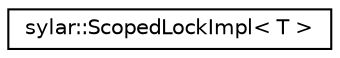 digraph "类继承关系图"
{
 // LATEX_PDF_SIZE
  edge [fontname="Helvetica",fontsize="10",labelfontname="Helvetica",labelfontsize="10"];
  node [fontname="Helvetica",fontsize="10",shape=record];
  rankdir="LR";
  Node0 [label="sylar::ScopedLockImpl\< T \>",height=0.2,width=0.4,color="black", fillcolor="white", style="filled",URL="$structsylar_1_1ScopedLockImpl.html",tooltip="局部锁的模板实现"];
}
